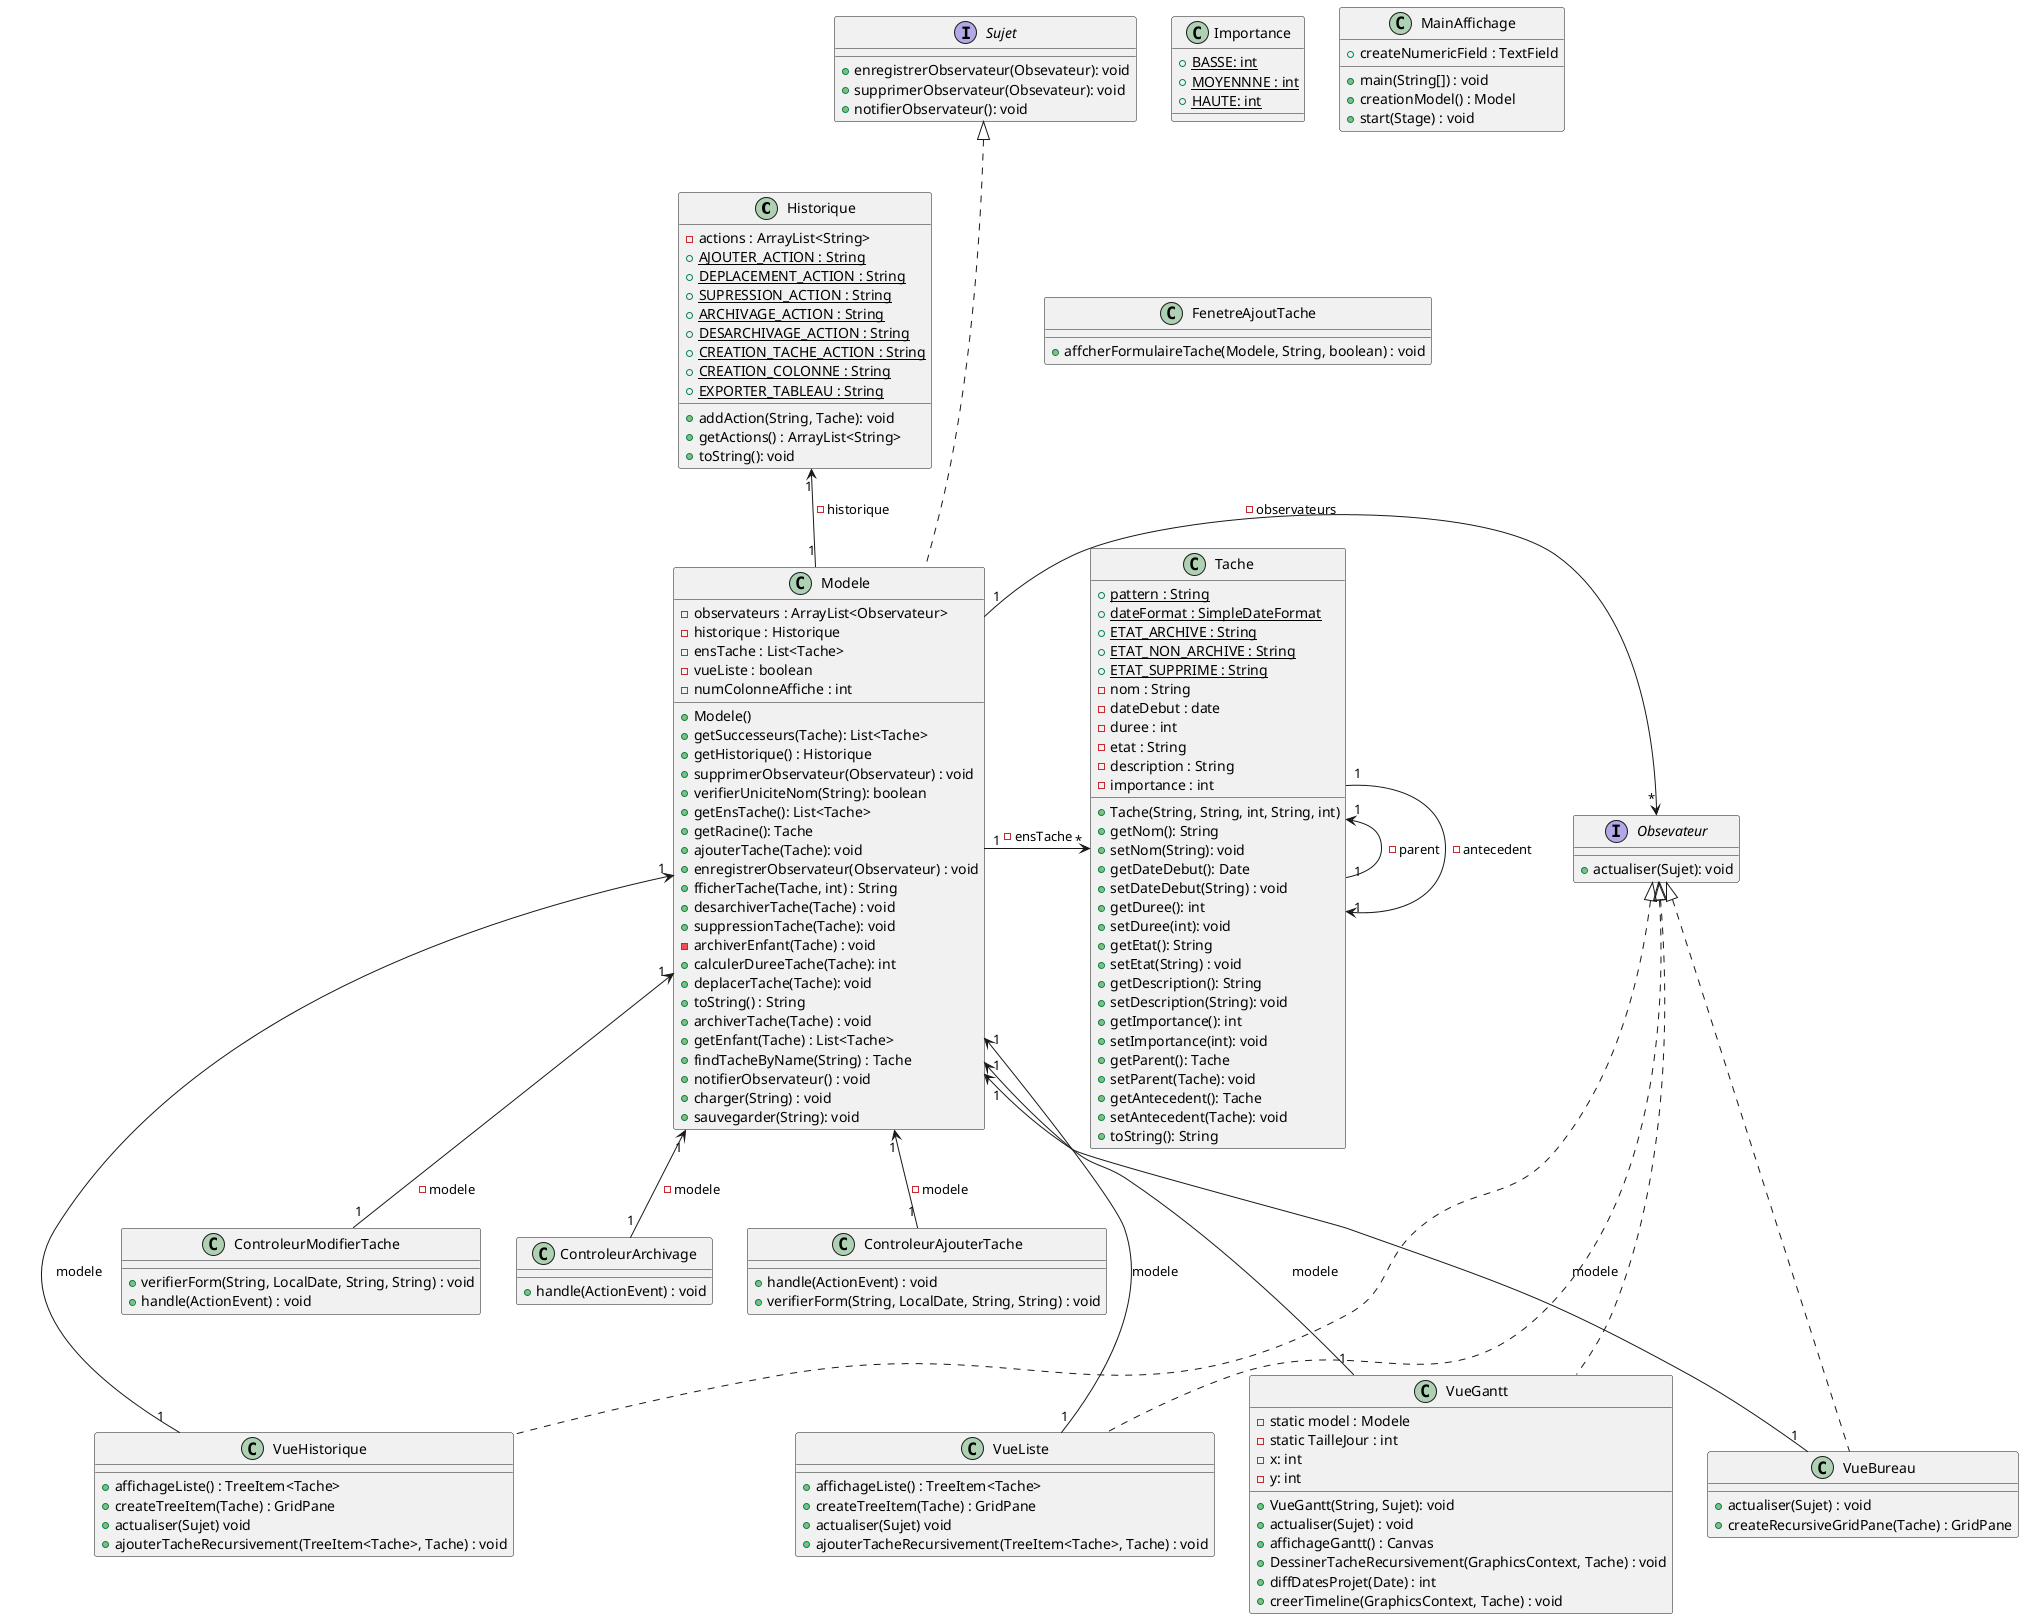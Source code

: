 @startuml



class Historique{
  - actions : ArrayList<String>
  + {static} AJOUTER_ACTION : String
  + {static} DEPLACEMENT_ACTION : String
  + {static} SUPRESSION_ACTION : String
  + {static} ARCHIVAGE_ACTION : String
  + {static} DESARCHIVAGE_ACTION : String
  + {static} CREATION_TACHE_ACTION : String
  + {static} CREATION_COLONNE : String
  + {static} EXPORTER_TABLEAU : String
  + addAction(String, Tache): void
  + getActions() : ArrayList<String>
  + toString(): void
}

class Importance{
  +{static} BASSE: int 
  +{static} MOYENNNE : int
  +{static} HAUTE: int
}

interface Sujet{
  + enregistrerObservateur(Obsevateur): void
  + supprimerObservateur(Obsevateur): void
  + notifierObservateur(): void
}

interface Obsevateur{
  +actualiser(Sujet): void
}


class VueBureau{
  +actualiser(Sujet) : void
  + createRecursiveGridPane(Tache) : GridPane
}

class VueListe{

  + affichageListe() : TreeItem<Tache>
  + createTreeItem(Tache) : GridPane
  + actualiser(Sujet) void
  + ajouterTacheRecursivement(TreeItem<Tache>, Tache) : void
}

class VueHistorique{

  + affichageListe() : TreeItem<Tache>
  + createTreeItem(Tache) : GridPane
  + actualiser(Sujet) void
  + ajouterTacheRecursivement(TreeItem<Tache>, Tache) : void
}

class VueGantt{
  - static model : Modele
  - static TailleJour : int
  - x: int
  - y: int
  + VueGantt(String, Sujet): void
  + actualiser(Sujet) : void
  + affichageGantt() : Canvas
  + DessinerTacheRecursivement(GraphicsContext, Tache) : void
  + diffDatesProjet(Date) : int
  + creerTimeline(GraphicsContext, Tache) : void
}


class Modele{
  - observateurs : ArrayList<Observateur>
  - historique : Historique
  - ensTache : List<Tache>
  - vueListe : boolean
  - numColonneAffiche : int
  
  + Modele()
  + getSuccesseurs(Tache): List<Tache>
  + getHistorique() : Historique
  + supprimerObservateur(Observateur) : void
  +verifierUniciteNom(String): boolean
  + getEnsTache(): List<Tache>
  + getRacine(): Tache
  +ajouterTache(Tache): void
  +enregistrerObservateur(Observateur) : void
  +fficherTache(Tache, int) : String
  +desarchiverTache(Tache) : void
  +suppressionTache(Tache): void
  -archiverEnfant(Tache) : void
  +calculerDureeTache(Tache): int
  +deplacerTache(Tache): void
  +toString() : String
  +archiverTache(Tache) : void
  +getEnfant(Tache) : List<Tache>
  +findTacheByName(String) : Tache
  +notifierObservateur() : void
  + charger(String) : void
  +sauvegarder(String): void
}

class MainAffichage{
  + main(String[]) : void
  + creationModel() : Model
  + createNumericField : TextField
  + start(Stage) : void
}

class FenetreAjoutTache{
  + affcherFormulaireTache(Modele, String, boolean) : void
}

class ControleurAjouterTache{
  + handle(ActionEvent) : void
  + verifierForm(String, LocalDate, String, String) : void
}
class ControleurModifierTache{
  + verifierForm(String, LocalDate, String, String) : void
  + handle(ActionEvent) : void
}
class ControleurArchivage{
  + handle(ActionEvent) : void
}


class Tache{
  +{static} pattern : String
  +{static} dateFormat : SimpleDateFormat
  +{static} ETAT_ARCHIVE : String
  +{static} ETAT_NON_ARCHIVE : String
  +{static} ETAT_SUPPRIME : String
  - nom : String
  - dateDebut : date
  - duree : int 
  - etat : String
  - description : String
  - importance : int
  
  + Tache(String, String, int, String, int)
  + getNom(): String
  + setNom(String): void
  + getDateDebut(): Date 
  + setDateDebut(String) : void 
  + getDuree(): int 
  + setDuree(int): void
  + getEtat(): String 
  + setEtat(String) : void
  + getDescription(): String
  + setDescription(String): void
  + getImportance(): int 
  + setImportance(int): void
  + getParent(): Tache 
  + setParent(Tache): void 
  + getAntecedent(): Tache
  + setAntecedent(Tache): void
  + toString(): String 
}

'''Relations

Modele -up-.|> Sujet
VueBureau -up-.|> Obsevateur
VueListe -up-.|> Obsevateur
VueHistorique -up-.|> Obsevateur
VueGantt -up-.|> Obsevateur

Modele "1" -> "*" Obsevateur : -observateurs
Modele "1" -> "*" Tache: -ensTache
Modele "1" -up-> "1" Historique: -historique
Modele "1"  <-- "1" ControleurModifierTache: -modele
Modele "1"  <-- "1" ControleurArchivage: -modele
Modele "1"  <-- "1" ControleurAjouterTache: -modele

Tache "1" -left-> "1" Tache : -parent
Tache "1" --> "1" Tache : -antecedent

VueBureau "1" --> "1"  Modele : modele
VueListe "1" --> "1"  Modele : modele
VueHistorique "1" --> "1"  Modele : modele
VueGantt "1" --> "1"  Modele : modele
